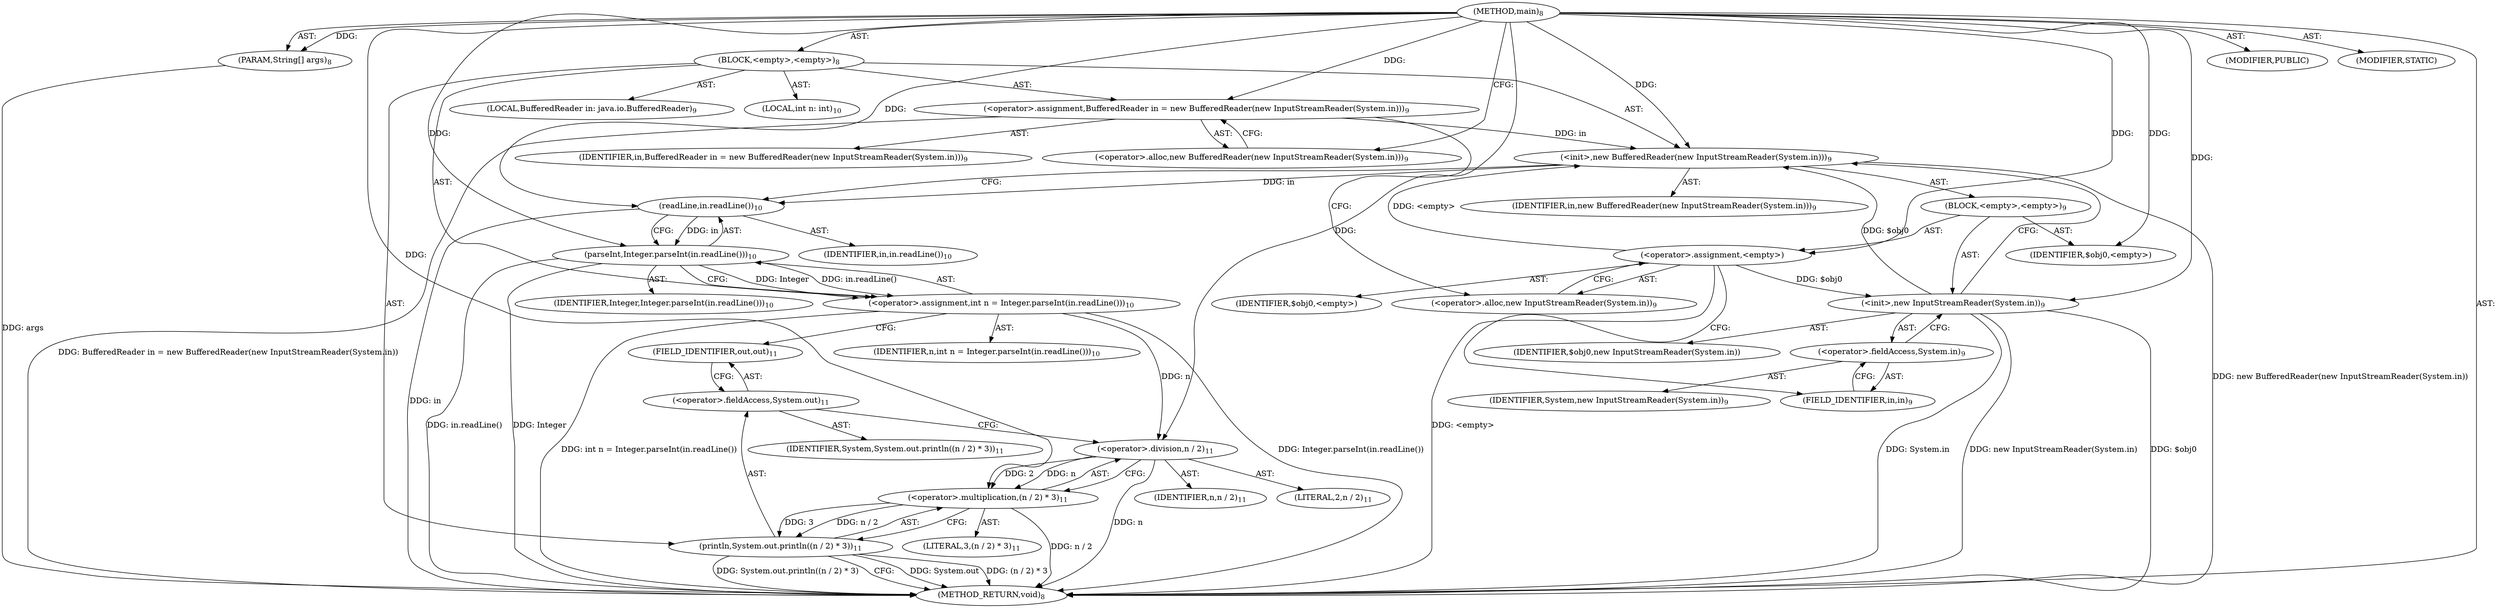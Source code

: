 digraph "main" {  
"19" [label = <(METHOD,main)<SUB>8</SUB>> ]
"20" [label = <(PARAM,String[] args)<SUB>8</SUB>> ]
"21" [label = <(BLOCK,&lt;empty&gt;,&lt;empty&gt;)<SUB>8</SUB>> ]
"4" [label = <(LOCAL,BufferedReader in: java.io.BufferedReader)<SUB>9</SUB>> ]
"22" [label = <(&lt;operator&gt;.assignment,BufferedReader in = new BufferedReader(new InputStreamReader(System.in)))<SUB>9</SUB>> ]
"23" [label = <(IDENTIFIER,in,BufferedReader in = new BufferedReader(new InputStreamReader(System.in)))<SUB>9</SUB>> ]
"24" [label = <(&lt;operator&gt;.alloc,new BufferedReader(new InputStreamReader(System.in)))<SUB>9</SUB>> ]
"25" [label = <(&lt;init&gt;,new BufferedReader(new InputStreamReader(System.in)))<SUB>9</SUB>> ]
"3" [label = <(IDENTIFIER,in,new BufferedReader(new InputStreamReader(System.in)))<SUB>9</SUB>> ]
"26" [label = <(BLOCK,&lt;empty&gt;,&lt;empty&gt;)<SUB>9</SUB>> ]
"27" [label = <(&lt;operator&gt;.assignment,&lt;empty&gt;)> ]
"28" [label = <(IDENTIFIER,$obj0,&lt;empty&gt;)> ]
"29" [label = <(&lt;operator&gt;.alloc,new InputStreamReader(System.in))<SUB>9</SUB>> ]
"30" [label = <(&lt;init&gt;,new InputStreamReader(System.in))<SUB>9</SUB>> ]
"31" [label = <(IDENTIFIER,$obj0,new InputStreamReader(System.in))> ]
"32" [label = <(&lt;operator&gt;.fieldAccess,System.in)<SUB>9</SUB>> ]
"33" [label = <(IDENTIFIER,System,new InputStreamReader(System.in))<SUB>9</SUB>> ]
"34" [label = <(FIELD_IDENTIFIER,in,in)<SUB>9</SUB>> ]
"35" [label = <(IDENTIFIER,$obj0,&lt;empty&gt;)> ]
"36" [label = <(LOCAL,int n: int)<SUB>10</SUB>> ]
"37" [label = <(&lt;operator&gt;.assignment,int n = Integer.parseInt(in.readLine()))<SUB>10</SUB>> ]
"38" [label = <(IDENTIFIER,n,int n = Integer.parseInt(in.readLine()))<SUB>10</SUB>> ]
"39" [label = <(parseInt,Integer.parseInt(in.readLine()))<SUB>10</SUB>> ]
"40" [label = <(IDENTIFIER,Integer,Integer.parseInt(in.readLine()))<SUB>10</SUB>> ]
"41" [label = <(readLine,in.readLine())<SUB>10</SUB>> ]
"42" [label = <(IDENTIFIER,in,in.readLine())<SUB>10</SUB>> ]
"43" [label = <(println,System.out.println((n / 2) * 3))<SUB>11</SUB>> ]
"44" [label = <(&lt;operator&gt;.fieldAccess,System.out)<SUB>11</SUB>> ]
"45" [label = <(IDENTIFIER,System,System.out.println((n / 2) * 3))<SUB>11</SUB>> ]
"46" [label = <(FIELD_IDENTIFIER,out,out)<SUB>11</SUB>> ]
"47" [label = <(&lt;operator&gt;.multiplication,(n / 2) * 3)<SUB>11</SUB>> ]
"48" [label = <(&lt;operator&gt;.division,n / 2)<SUB>11</SUB>> ]
"49" [label = <(IDENTIFIER,n,n / 2)<SUB>11</SUB>> ]
"50" [label = <(LITERAL,2,n / 2)<SUB>11</SUB>> ]
"51" [label = <(LITERAL,3,(n / 2) * 3)<SUB>11</SUB>> ]
"52" [label = <(MODIFIER,PUBLIC)> ]
"53" [label = <(MODIFIER,STATIC)> ]
"54" [label = <(METHOD_RETURN,void)<SUB>8</SUB>> ]
  "19" -> "20"  [ label = "AST: "] 
  "19" -> "21"  [ label = "AST: "] 
  "19" -> "52"  [ label = "AST: "] 
  "19" -> "53"  [ label = "AST: "] 
  "19" -> "54"  [ label = "AST: "] 
  "21" -> "4"  [ label = "AST: "] 
  "21" -> "22"  [ label = "AST: "] 
  "21" -> "25"  [ label = "AST: "] 
  "21" -> "36"  [ label = "AST: "] 
  "21" -> "37"  [ label = "AST: "] 
  "21" -> "43"  [ label = "AST: "] 
  "22" -> "23"  [ label = "AST: "] 
  "22" -> "24"  [ label = "AST: "] 
  "25" -> "3"  [ label = "AST: "] 
  "25" -> "26"  [ label = "AST: "] 
  "26" -> "27"  [ label = "AST: "] 
  "26" -> "30"  [ label = "AST: "] 
  "26" -> "35"  [ label = "AST: "] 
  "27" -> "28"  [ label = "AST: "] 
  "27" -> "29"  [ label = "AST: "] 
  "30" -> "31"  [ label = "AST: "] 
  "30" -> "32"  [ label = "AST: "] 
  "32" -> "33"  [ label = "AST: "] 
  "32" -> "34"  [ label = "AST: "] 
  "37" -> "38"  [ label = "AST: "] 
  "37" -> "39"  [ label = "AST: "] 
  "39" -> "40"  [ label = "AST: "] 
  "39" -> "41"  [ label = "AST: "] 
  "41" -> "42"  [ label = "AST: "] 
  "43" -> "44"  [ label = "AST: "] 
  "43" -> "47"  [ label = "AST: "] 
  "44" -> "45"  [ label = "AST: "] 
  "44" -> "46"  [ label = "AST: "] 
  "47" -> "48"  [ label = "AST: "] 
  "47" -> "51"  [ label = "AST: "] 
  "48" -> "49"  [ label = "AST: "] 
  "48" -> "50"  [ label = "AST: "] 
  "22" -> "29"  [ label = "CFG: "] 
  "25" -> "41"  [ label = "CFG: "] 
  "37" -> "46"  [ label = "CFG: "] 
  "43" -> "54"  [ label = "CFG: "] 
  "24" -> "22"  [ label = "CFG: "] 
  "39" -> "37"  [ label = "CFG: "] 
  "44" -> "48"  [ label = "CFG: "] 
  "47" -> "43"  [ label = "CFG: "] 
  "27" -> "34"  [ label = "CFG: "] 
  "30" -> "25"  [ label = "CFG: "] 
  "41" -> "39"  [ label = "CFG: "] 
  "46" -> "44"  [ label = "CFG: "] 
  "48" -> "47"  [ label = "CFG: "] 
  "29" -> "27"  [ label = "CFG: "] 
  "32" -> "30"  [ label = "CFG: "] 
  "34" -> "32"  [ label = "CFG: "] 
  "19" -> "24"  [ label = "CFG: "] 
  "20" -> "54"  [ label = "DDG: args"] 
  "22" -> "54"  [ label = "DDG: BufferedReader in = new BufferedReader(new InputStreamReader(System.in))"] 
  "27" -> "54"  [ label = "DDG: &lt;empty&gt;"] 
  "30" -> "54"  [ label = "DDG: $obj0"] 
  "30" -> "54"  [ label = "DDG: System.in"] 
  "30" -> "54"  [ label = "DDG: new InputStreamReader(System.in)"] 
  "25" -> "54"  [ label = "DDG: new BufferedReader(new InputStreamReader(System.in))"] 
  "41" -> "54"  [ label = "DDG: in"] 
  "39" -> "54"  [ label = "DDG: in.readLine()"] 
  "37" -> "54"  [ label = "DDG: Integer.parseInt(in.readLine())"] 
  "37" -> "54"  [ label = "DDG: int n = Integer.parseInt(in.readLine())"] 
  "43" -> "54"  [ label = "DDG: System.out"] 
  "48" -> "54"  [ label = "DDG: n"] 
  "47" -> "54"  [ label = "DDG: n / 2"] 
  "43" -> "54"  [ label = "DDG: (n / 2) * 3"] 
  "43" -> "54"  [ label = "DDG: System.out.println((n / 2) * 3)"] 
  "39" -> "54"  [ label = "DDG: Integer"] 
  "19" -> "20"  [ label = "DDG: "] 
  "19" -> "22"  [ label = "DDG: "] 
  "39" -> "37"  [ label = "DDG: Integer"] 
  "39" -> "37"  [ label = "DDG: in.readLine()"] 
  "22" -> "25"  [ label = "DDG: in"] 
  "19" -> "25"  [ label = "DDG: "] 
  "27" -> "25"  [ label = "DDG: &lt;empty&gt;"] 
  "30" -> "25"  [ label = "DDG: $obj0"] 
  "47" -> "43"  [ label = "DDG: n / 2"] 
  "47" -> "43"  [ label = "DDG: 3"] 
  "19" -> "27"  [ label = "DDG: "] 
  "19" -> "35"  [ label = "DDG: "] 
  "19" -> "39"  [ label = "DDG: "] 
  "41" -> "39"  [ label = "DDG: in"] 
  "48" -> "47"  [ label = "DDG: n"] 
  "48" -> "47"  [ label = "DDG: 2"] 
  "19" -> "47"  [ label = "DDG: "] 
  "27" -> "30"  [ label = "DDG: $obj0"] 
  "19" -> "30"  [ label = "DDG: "] 
  "25" -> "41"  [ label = "DDG: in"] 
  "19" -> "41"  [ label = "DDG: "] 
  "37" -> "48"  [ label = "DDG: n"] 
  "19" -> "48"  [ label = "DDG: "] 
}
